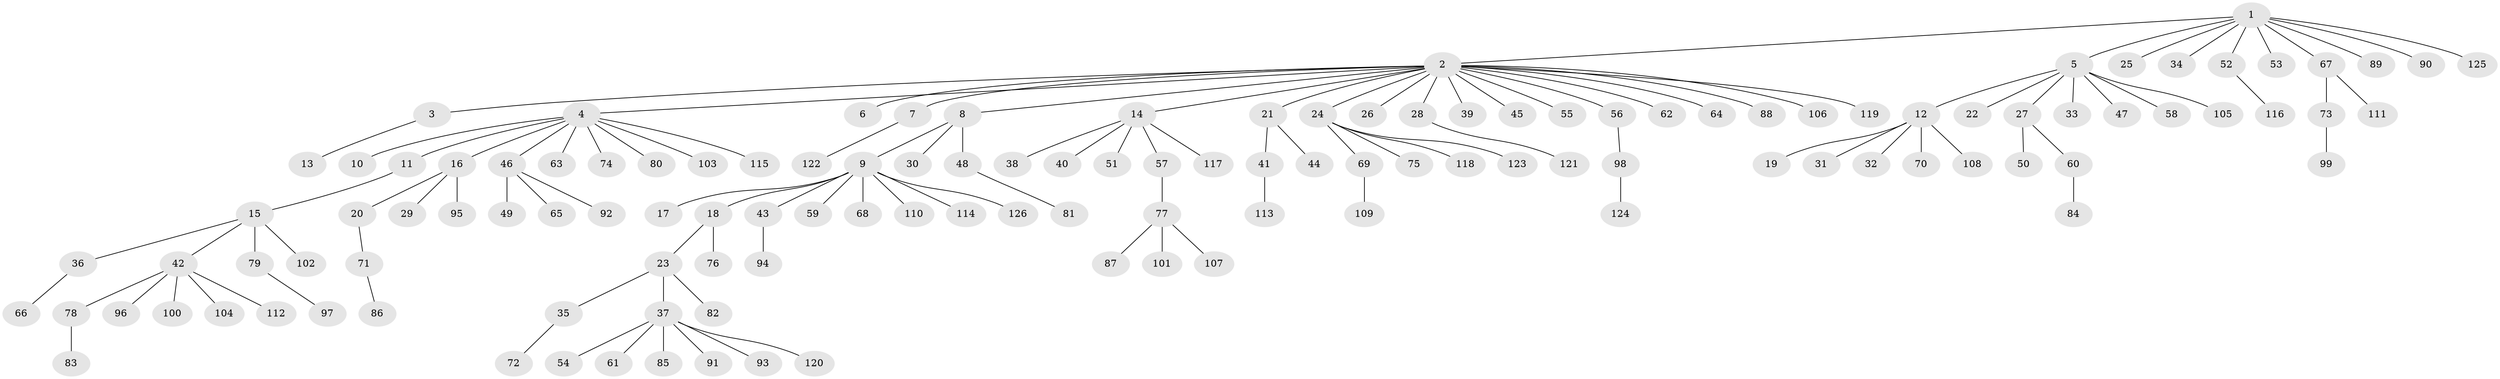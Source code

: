 // Generated by graph-tools (version 1.1) at 2025/35/03/09/25 02:35:50]
// undirected, 126 vertices, 125 edges
graph export_dot {
graph [start="1"]
  node [color=gray90,style=filled];
  1;
  2;
  3;
  4;
  5;
  6;
  7;
  8;
  9;
  10;
  11;
  12;
  13;
  14;
  15;
  16;
  17;
  18;
  19;
  20;
  21;
  22;
  23;
  24;
  25;
  26;
  27;
  28;
  29;
  30;
  31;
  32;
  33;
  34;
  35;
  36;
  37;
  38;
  39;
  40;
  41;
  42;
  43;
  44;
  45;
  46;
  47;
  48;
  49;
  50;
  51;
  52;
  53;
  54;
  55;
  56;
  57;
  58;
  59;
  60;
  61;
  62;
  63;
  64;
  65;
  66;
  67;
  68;
  69;
  70;
  71;
  72;
  73;
  74;
  75;
  76;
  77;
  78;
  79;
  80;
  81;
  82;
  83;
  84;
  85;
  86;
  87;
  88;
  89;
  90;
  91;
  92;
  93;
  94;
  95;
  96;
  97;
  98;
  99;
  100;
  101;
  102;
  103;
  104;
  105;
  106;
  107;
  108;
  109;
  110;
  111;
  112;
  113;
  114;
  115;
  116;
  117;
  118;
  119;
  120;
  121;
  122;
  123;
  124;
  125;
  126;
  1 -- 2;
  1 -- 5;
  1 -- 25;
  1 -- 34;
  1 -- 52;
  1 -- 53;
  1 -- 67;
  1 -- 89;
  1 -- 90;
  1 -- 125;
  2 -- 3;
  2 -- 4;
  2 -- 6;
  2 -- 7;
  2 -- 8;
  2 -- 14;
  2 -- 21;
  2 -- 24;
  2 -- 26;
  2 -- 28;
  2 -- 39;
  2 -- 45;
  2 -- 55;
  2 -- 56;
  2 -- 62;
  2 -- 64;
  2 -- 88;
  2 -- 106;
  2 -- 119;
  3 -- 13;
  4 -- 10;
  4 -- 11;
  4 -- 16;
  4 -- 46;
  4 -- 63;
  4 -- 74;
  4 -- 80;
  4 -- 103;
  4 -- 115;
  5 -- 12;
  5 -- 22;
  5 -- 27;
  5 -- 33;
  5 -- 47;
  5 -- 58;
  5 -- 105;
  7 -- 122;
  8 -- 9;
  8 -- 30;
  8 -- 48;
  9 -- 17;
  9 -- 18;
  9 -- 43;
  9 -- 59;
  9 -- 68;
  9 -- 110;
  9 -- 114;
  9 -- 126;
  11 -- 15;
  12 -- 19;
  12 -- 31;
  12 -- 32;
  12 -- 70;
  12 -- 108;
  14 -- 38;
  14 -- 40;
  14 -- 51;
  14 -- 57;
  14 -- 117;
  15 -- 36;
  15 -- 42;
  15 -- 79;
  15 -- 102;
  16 -- 20;
  16 -- 29;
  16 -- 95;
  18 -- 23;
  18 -- 76;
  20 -- 71;
  21 -- 41;
  21 -- 44;
  23 -- 35;
  23 -- 37;
  23 -- 82;
  24 -- 69;
  24 -- 75;
  24 -- 118;
  24 -- 123;
  27 -- 50;
  27 -- 60;
  28 -- 121;
  35 -- 72;
  36 -- 66;
  37 -- 54;
  37 -- 61;
  37 -- 85;
  37 -- 91;
  37 -- 93;
  37 -- 120;
  41 -- 113;
  42 -- 78;
  42 -- 96;
  42 -- 100;
  42 -- 104;
  42 -- 112;
  43 -- 94;
  46 -- 49;
  46 -- 65;
  46 -- 92;
  48 -- 81;
  52 -- 116;
  56 -- 98;
  57 -- 77;
  60 -- 84;
  67 -- 73;
  67 -- 111;
  69 -- 109;
  71 -- 86;
  73 -- 99;
  77 -- 87;
  77 -- 101;
  77 -- 107;
  78 -- 83;
  79 -- 97;
  98 -- 124;
}
